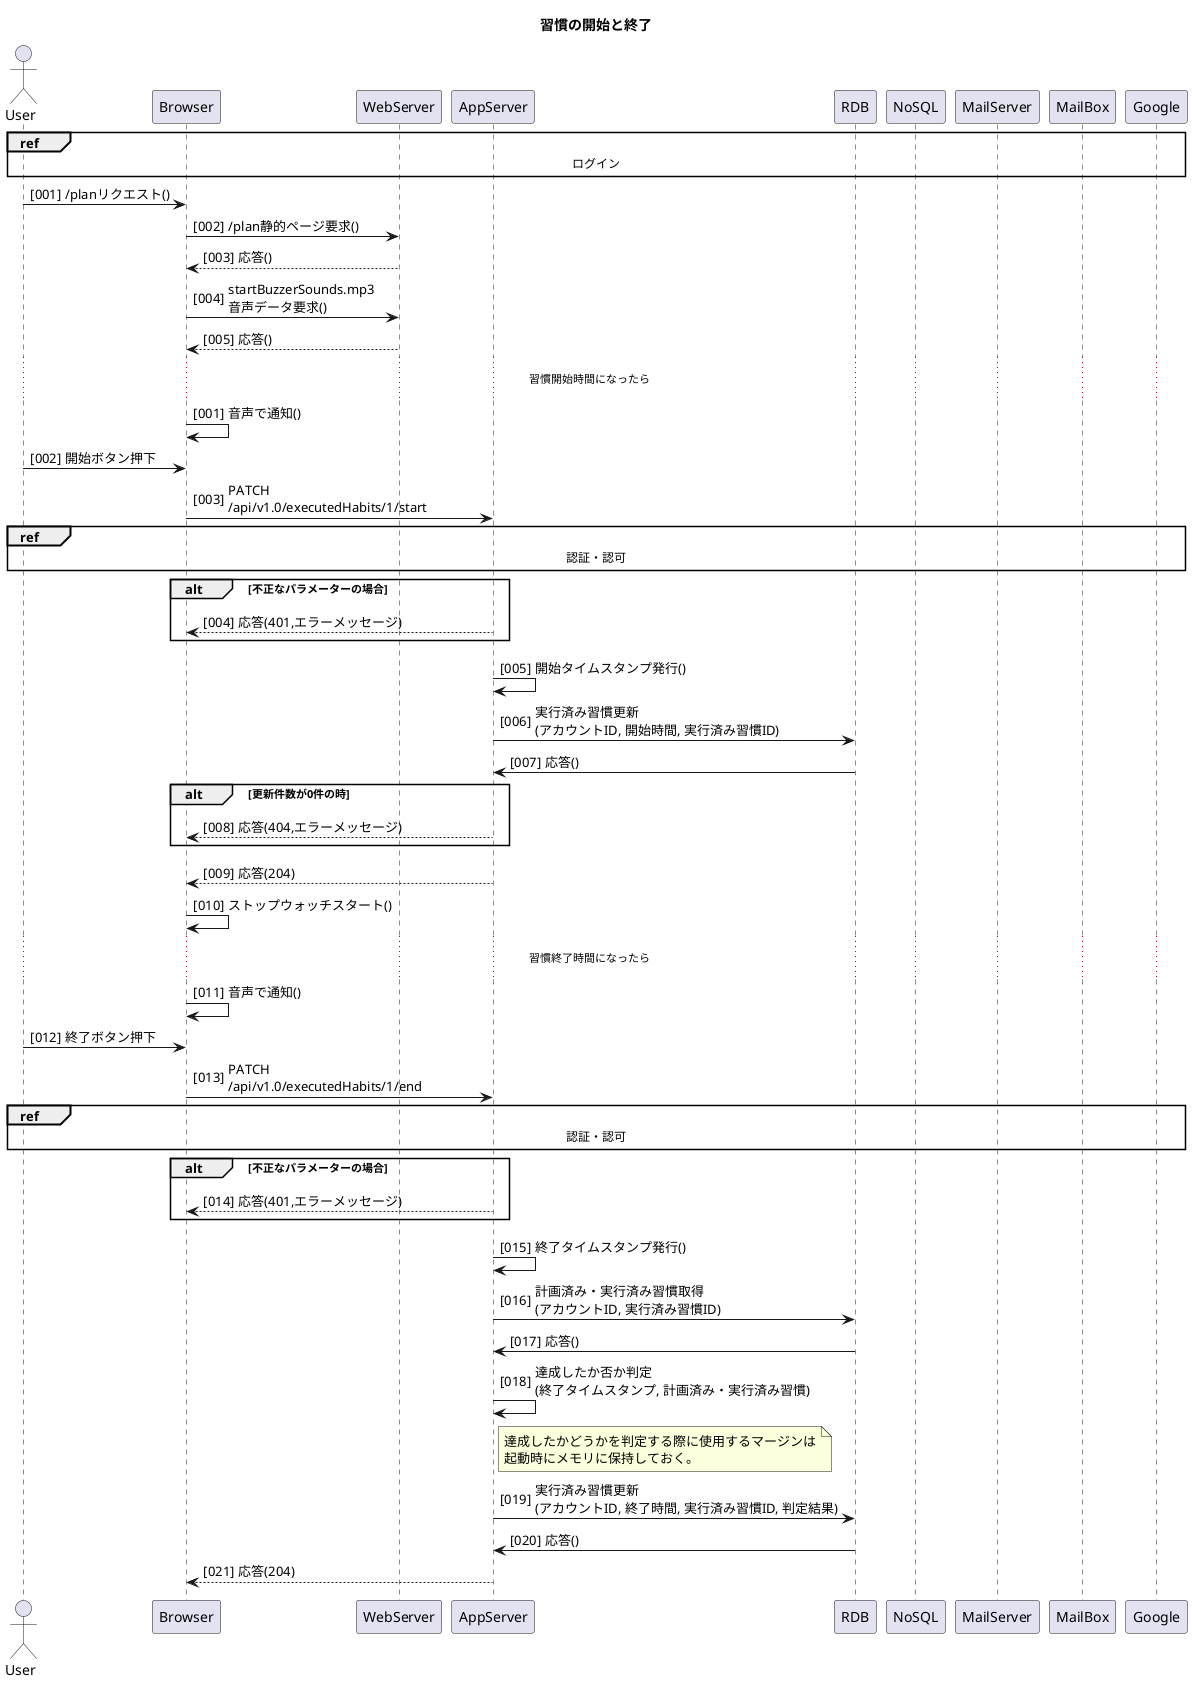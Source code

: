 @startuml 習慣の開始と終了
title 習慣の開始と終了

actor User
participant Browser
participant WebServer
participant AppServer
participant RDB
participant NoSQL
participant MailServer
participant MailBox
!pragma teoz true

ref over User, Google: ログイン

autonumber "[000]"
User -> Browser: /planリクエスト()
Browser -> WebServer: /plan静的ページ要求()
WebServer --> Browser: 応答()
Browser -> WebServer: startBuzzerSounds.mp3\n音声データ要求()
WebServer --> Browser: 応答()

...習慣開始時間になったら...

autonumber "[000]"
Browser -> Browser: 音声で通知()
User -> Browser: 開始ボタン押下
Browser -> AppServer: PATCH\n/api/v1.0/executedHabits/1/start
ref over User, Google: 認証・認可
alt 不正なパラメーターの場合
  AppServer --> Browser: 応答(401,エラーメッセージ)
end

AppServer -> AppServer: 開始タイムスタンプ発行()
AppServer -> RDB: 実行済み習慣更新\n(アカウントID, 開始時間, 実行済み習慣ID)
RDB -> AppServer: 応答()
alt 更新件数が0件の時
  AppServer --> Browser: 応答(404,エラーメッセージ)
end
AppServer --> Browser: 応答(204)
Browser -> Browser: ストップウォッチスタート()

...習慣終了時間になったら...
Browser -> Browser: 音声で通知()
User -> Browser: 終了ボタン押下
Browser -> AppServer: PATCH\n/api/v1.0/executedHabits/1/end
ref over User, Google: 認証・認可
alt 不正なパラメーターの場合
  AppServer --> Browser: 応答(401,エラーメッセージ)
end
AppServer -> AppServer: 終了タイムスタンプ発行()
AppServer -> RDB: 計画済み・実行済み習慣取得\n(アカウントID, 実行済み習慣ID)
RDB -> AppServer: 応答()

AppServer -> AppServer: 達成したか否か判定\n(終了タイムスタンプ, 計画済み・実行済み習慣)
note right of AppServer
  達成したかどうかを判定する際に使用するマージンは
  起動時にメモリに保持しておく。
end note

AppServer -> RDB: 実行済み習慣更新\n(アカウントID, 終了時間, 実行済み習慣ID, 判定結果)
RDB -> AppServer: 応答()
AppServer --> Browser: 応答(204)

@enduml